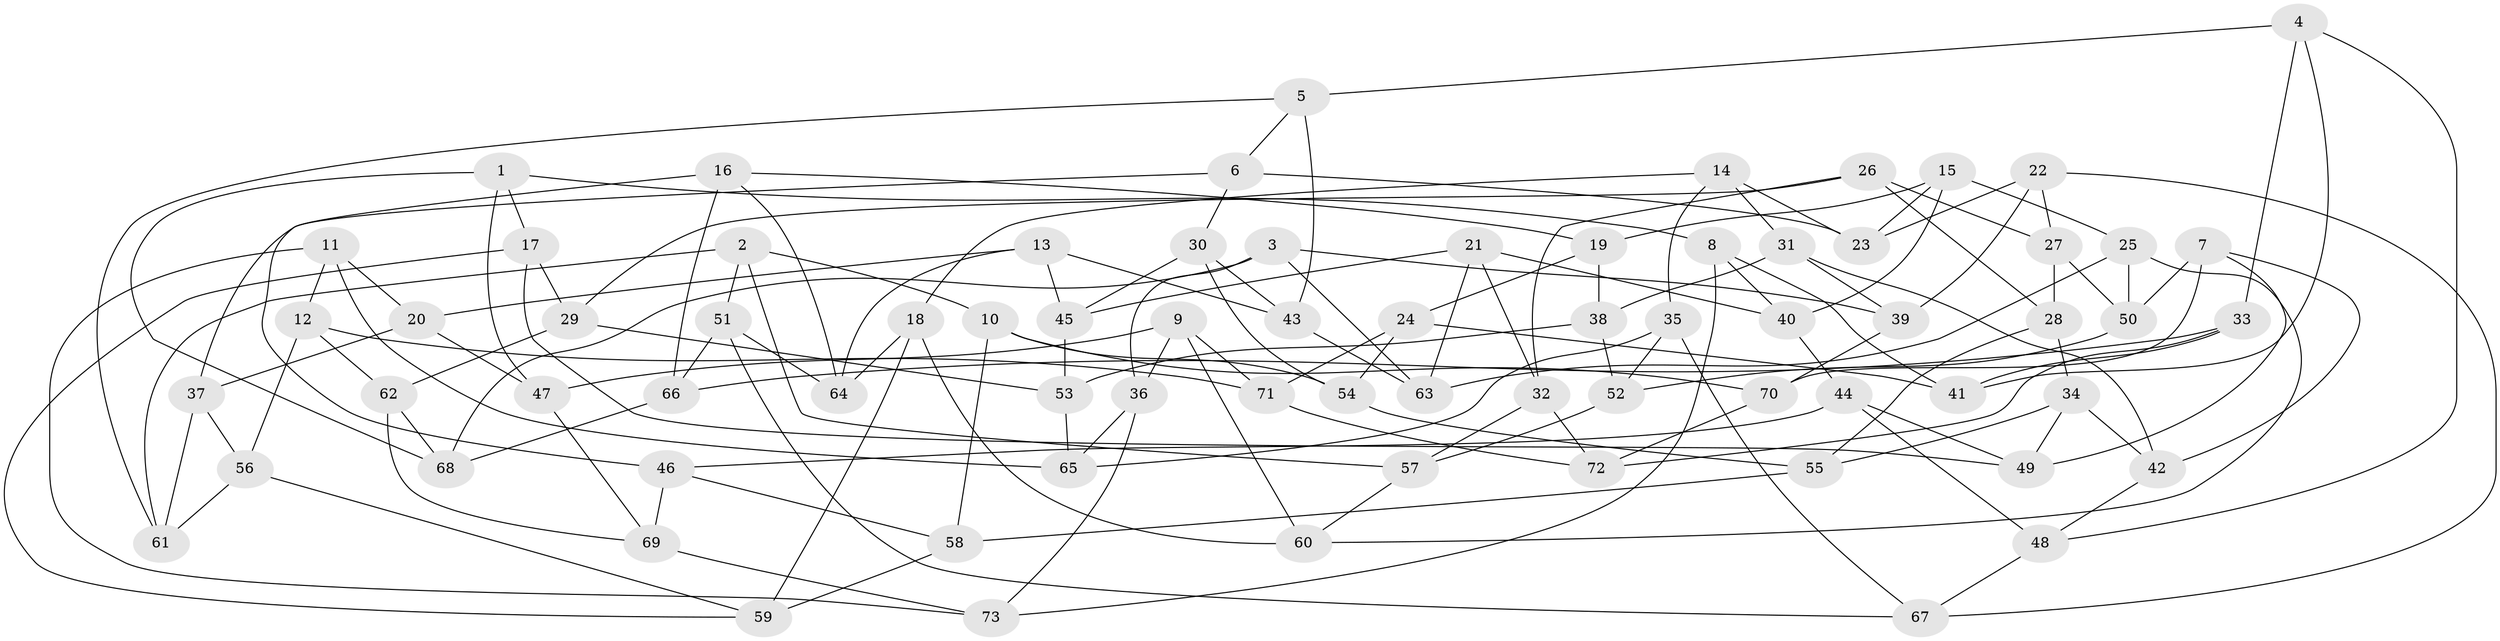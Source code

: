 // Generated by graph-tools (version 1.1) at 2025/50/03/09/25 03:50:44]
// undirected, 73 vertices, 146 edges
graph export_dot {
graph [start="1"]
  node [color=gray90,style=filled];
  1;
  2;
  3;
  4;
  5;
  6;
  7;
  8;
  9;
  10;
  11;
  12;
  13;
  14;
  15;
  16;
  17;
  18;
  19;
  20;
  21;
  22;
  23;
  24;
  25;
  26;
  27;
  28;
  29;
  30;
  31;
  32;
  33;
  34;
  35;
  36;
  37;
  38;
  39;
  40;
  41;
  42;
  43;
  44;
  45;
  46;
  47;
  48;
  49;
  50;
  51;
  52;
  53;
  54;
  55;
  56;
  57;
  58;
  59;
  60;
  61;
  62;
  63;
  64;
  65;
  66;
  67;
  68;
  69;
  70;
  71;
  72;
  73;
  1 -- 8;
  1 -- 17;
  1 -- 68;
  1 -- 47;
  2 -- 51;
  2 -- 61;
  2 -- 57;
  2 -- 10;
  3 -- 39;
  3 -- 36;
  3 -- 63;
  3 -- 68;
  4 -- 41;
  4 -- 33;
  4 -- 48;
  4 -- 5;
  5 -- 43;
  5 -- 61;
  5 -- 6;
  6 -- 23;
  6 -- 30;
  6 -- 37;
  7 -- 49;
  7 -- 50;
  7 -- 70;
  7 -- 42;
  8 -- 41;
  8 -- 73;
  8 -- 40;
  9 -- 36;
  9 -- 71;
  9 -- 60;
  9 -- 47;
  10 -- 58;
  10 -- 70;
  10 -- 54;
  11 -- 73;
  11 -- 20;
  11 -- 65;
  11 -- 12;
  12 -- 71;
  12 -- 62;
  12 -- 56;
  13 -- 45;
  13 -- 20;
  13 -- 43;
  13 -- 64;
  14 -- 23;
  14 -- 31;
  14 -- 18;
  14 -- 35;
  15 -- 19;
  15 -- 25;
  15 -- 40;
  15 -- 23;
  16 -- 66;
  16 -- 64;
  16 -- 19;
  16 -- 46;
  17 -- 29;
  17 -- 59;
  17 -- 49;
  18 -- 59;
  18 -- 60;
  18 -- 64;
  19 -- 24;
  19 -- 38;
  20 -- 47;
  20 -- 37;
  21 -- 32;
  21 -- 40;
  21 -- 63;
  21 -- 45;
  22 -- 23;
  22 -- 39;
  22 -- 67;
  22 -- 27;
  24 -- 41;
  24 -- 71;
  24 -- 54;
  25 -- 50;
  25 -- 63;
  25 -- 60;
  26 -- 29;
  26 -- 32;
  26 -- 28;
  26 -- 27;
  27 -- 50;
  27 -- 28;
  28 -- 55;
  28 -- 34;
  29 -- 53;
  29 -- 62;
  30 -- 45;
  30 -- 54;
  30 -- 43;
  31 -- 39;
  31 -- 38;
  31 -- 42;
  32 -- 72;
  32 -- 57;
  33 -- 72;
  33 -- 41;
  33 -- 66;
  34 -- 55;
  34 -- 42;
  34 -- 49;
  35 -- 52;
  35 -- 67;
  35 -- 65;
  36 -- 65;
  36 -- 73;
  37 -- 61;
  37 -- 56;
  38 -- 52;
  38 -- 53;
  39 -- 70;
  40 -- 44;
  42 -- 48;
  43 -- 63;
  44 -- 49;
  44 -- 48;
  44 -- 46;
  45 -- 53;
  46 -- 58;
  46 -- 69;
  47 -- 69;
  48 -- 67;
  50 -- 52;
  51 -- 67;
  51 -- 66;
  51 -- 64;
  52 -- 57;
  53 -- 65;
  54 -- 55;
  55 -- 58;
  56 -- 61;
  56 -- 59;
  57 -- 60;
  58 -- 59;
  62 -- 69;
  62 -- 68;
  66 -- 68;
  69 -- 73;
  70 -- 72;
  71 -- 72;
}
